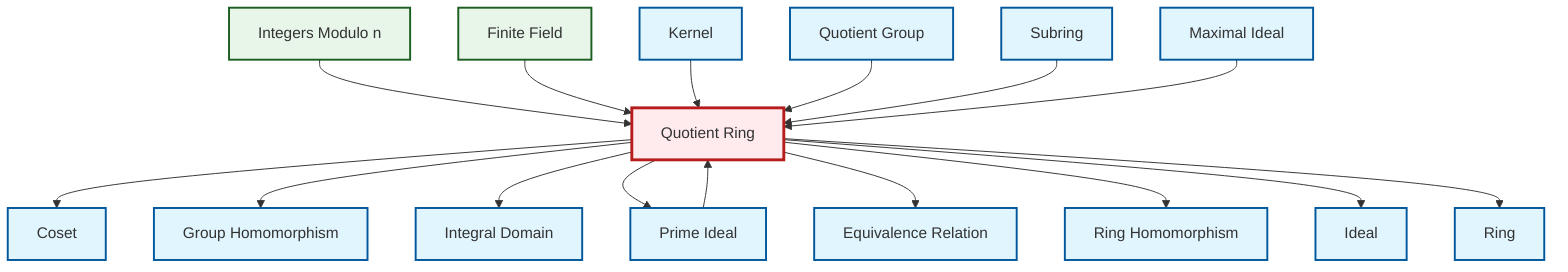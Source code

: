 graph TD
    classDef definition fill:#e1f5fe,stroke:#01579b,stroke-width:2px
    classDef theorem fill:#f3e5f5,stroke:#4a148c,stroke-width:2px
    classDef axiom fill:#fff3e0,stroke:#e65100,stroke-width:2px
    classDef example fill:#e8f5e9,stroke:#1b5e20,stroke-width:2px
    classDef current fill:#ffebee,stroke:#b71c1c,stroke-width:3px
    def-ring-homomorphism["Ring Homomorphism"]:::definition
    def-quotient-group["Quotient Group"]:::definition
    def-integral-domain["Integral Domain"]:::definition
    def-maximal-ideal["Maximal Ideal"]:::definition
    def-quotient-ring["Quotient Ring"]:::definition
    def-subring["Subring"]:::definition
    def-coset["Coset"]:::definition
    ex-quotient-integers-mod-n["Integers Modulo n"]:::example
    def-prime-ideal["Prime Ideal"]:::definition
    def-ideal["Ideal"]:::definition
    def-equivalence-relation["Equivalence Relation"]:::definition
    def-kernel["Kernel"]:::definition
    ex-finite-field["Finite Field"]:::example
    def-homomorphism["Group Homomorphism"]:::definition
    def-ring["Ring"]:::definition
    def-quotient-ring --> def-coset
    ex-quotient-integers-mod-n --> def-quotient-ring
    def-quotient-ring --> def-homomorphism
    ex-finite-field --> def-quotient-ring
    def-quotient-ring --> def-integral-domain
    def-quotient-ring --> def-prime-ideal
    def-quotient-ring --> def-equivalence-relation
    def-quotient-ring --> def-ring-homomorphism
    def-quotient-ring --> def-ideal
    def-kernel --> def-quotient-ring
    def-quotient-ring --> def-ring
    def-prime-ideal --> def-quotient-ring
    def-quotient-group --> def-quotient-ring
    def-subring --> def-quotient-ring
    def-maximal-ideal --> def-quotient-ring
    class def-quotient-ring current